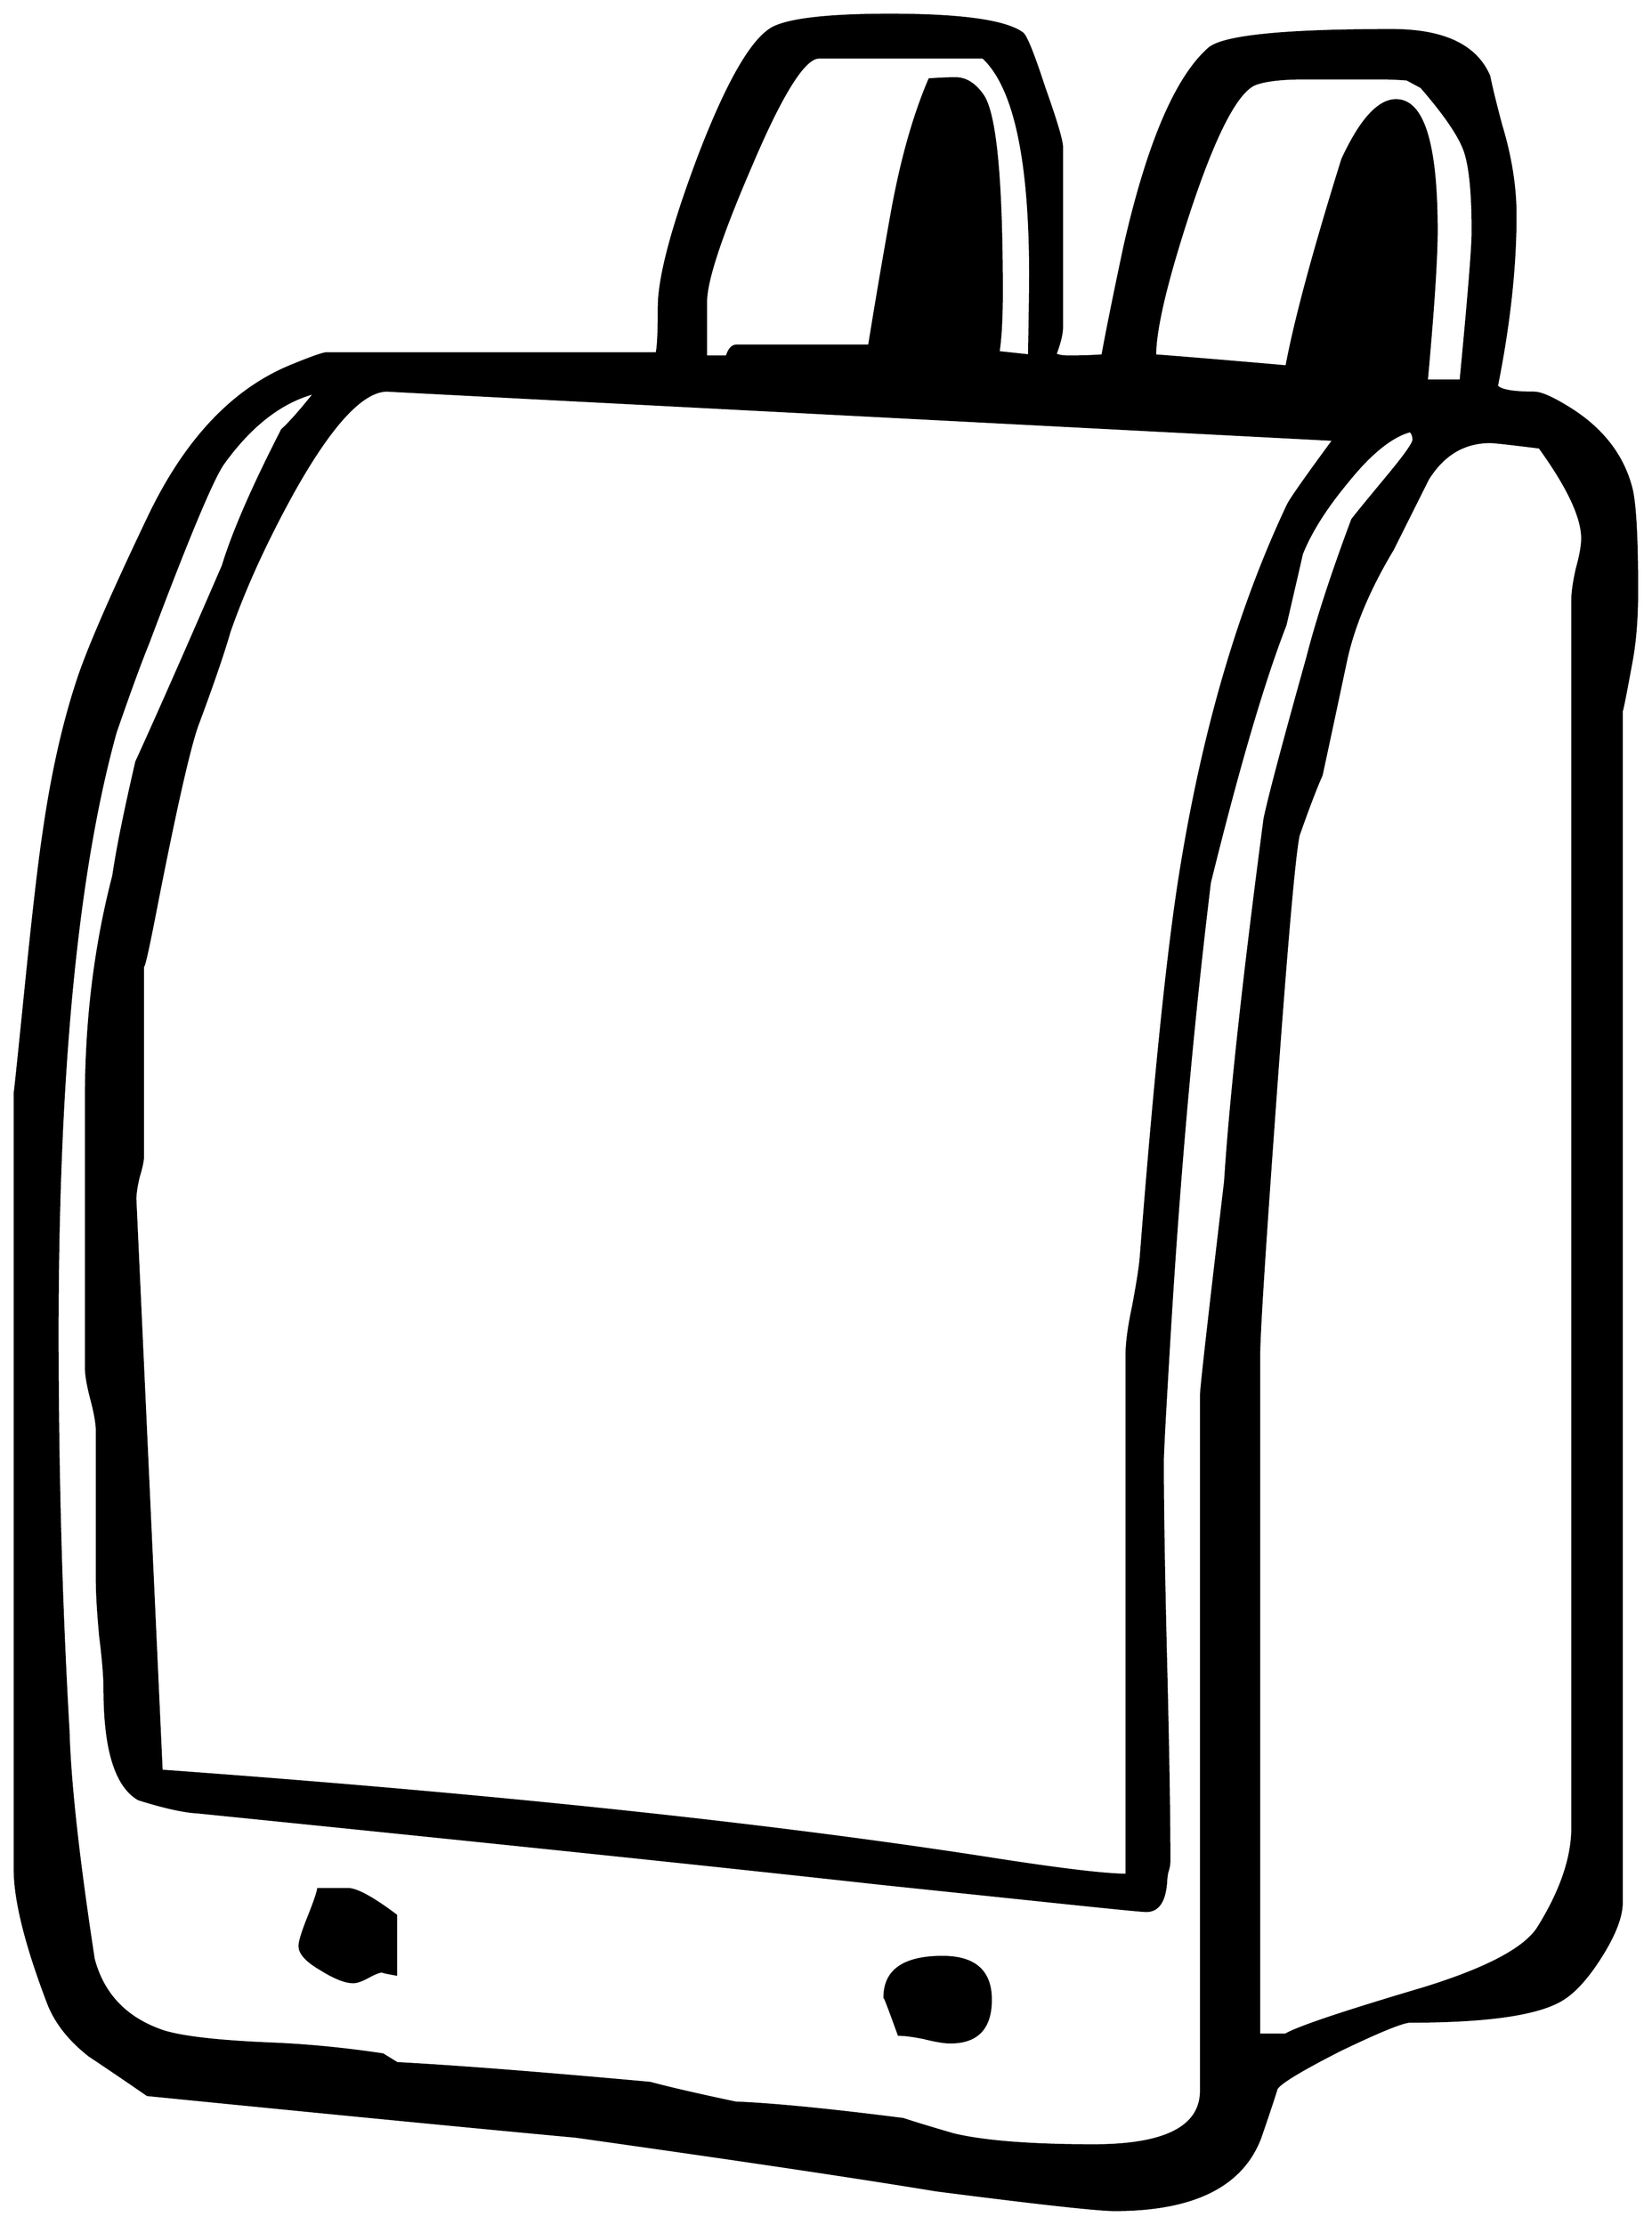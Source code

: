


\begin{tikzpicture}[y=0.80pt, x=0.80pt, yscale=-1.0, xscale=1.0, inner sep=0pt, outer sep=0pt]
\begin{scope}[shift={(100.0,1710.0)},nonzero rule]
  \path[draw=.,fill=.,line width=1.600pt] (1563.0,-1062.0) ..
    controls (1563.0,-1037.333) and (1561.333,-1016.0) ..
    (1558.0,-998.0) .. controls (1552.0,-965.333) and
    (1549.0,-950.333) .. (1549.0,-953.0) -- (1549.0,135.0) ..
    controls (1549.0,147.667) and (1543.0,163.667) .. (1531.0,183.0)
    .. controls (1519.0,202.333) and (1507.333,215.667) ..
    (1496.0,223.0) .. controls (1474.667,237.0) and (1428.0,244.0)
    .. (1356.0,244.0) .. controls (1349.333,244.0) and
    (1328.0,252.667) .. (1292.0,270.0) .. controls (1256.667,288.0)
    and (1237.333,299.667) .. (1234.0,305.0) .. controls
    (1230.667,315.667) and (1225.667,330.667) .. (1219.0,350.0) ..
    controls (1202.333,394.0) and (1158.0,416.0) .. (1086.0,416.0)
    .. controls (1070.667,416.0) and (1016.333,410.0) ..
    (923.0,398.0) .. controls (850.333,386.0) and (740.667,369.667) ..
    (594.0,349.0) .. controls (507.333,341.0) and (377.0,328.333) ..
    (203.0,311.0) .. controls (185.667,299.0) and (168.0,287.0) ..
    (150.0,275.0) .. controls (131.333,260.333) and (118.667,244.0) ..
    (112.0,226.0) .. controls (92.0,173.333) and (82.0,133.0) ..
    (82.0,105.0) -- (82.0,-604.0) .. controls (82.0,-602.0) and
    (85.333,-634.0) .. (92.0,-700.0) .. controls (98.667,-766.0) and
    (104.0,-812.333) .. (108.0,-839.0) .. controls (115.333,-891.0)
    and (125.333,-936.667) .. (138.0,-976.0) .. controls
    (146.667,-1004.0) and (168.667,-1055.0) .. (204.0,-1129.0) ..
    controls (237.333,-1199.0) and (280.333,-1245.0) ..
    (333.0,-1267.0) .. controls (352.333,-1275.0) and
    (363.667,-1279.0) .. (367.0,-1279.0) -- (668.0,-1279.0) ..
    controls (669.333,-1284.333) and (670.0,-1298.333) ..
    (670.0,-1321.0) .. controls (670.0,-1348.333) and
    (682.333,-1394.667) .. (707.0,-1460.0) .. controls
    (733.667,-1529.333) and (756.667,-1568.333) .. (776.0,-1577.0) ..
    controls (792.667,-1584.333) and (827.667,-1588.0) ..
    (881.0,-1588.0) .. controls (946.333,-1588.0) and
    (986.667,-1582.333) .. (1002.0,-1571.0) .. controls
    (1005.333,-1568.333) and (1012.0,-1551.667) .. (1022.0,-1521.0) ..
    controls (1032.667,-1491.0) and (1038.0,-1473.0) ..
    (1038.0,-1467.0) -- (1038.0,-1303.0) .. controls
    (1038.0,-1297.0) and (1036.0,-1288.667) .. (1032.0,-1278.0) ..
    controls (1034.667,-1276.667) and (1038.667,-1276.0) ..
    (1044.0,-1276.0) .. controls (1055.333,-1276.0) and
    (1065.667,-1276.333) .. (1075.0,-1277.0) .. controls
    (1079.0,-1299.0) and (1085.667,-1332.0) .. (1095.0,-1376.0) ..
    controls (1116.333,-1470.0) and (1142.0,-1530.333) ..
    (1172.0,-1557.0) .. controls (1184.667,-1568.333) and
    (1240.333,-1574.0) .. (1339.0,-1574.0) .. controls
    (1386.333,-1574.0) and (1416.0,-1560.0) .. (1428.0,-1532.0) ..
    controls (1430.0,-1522.0) and (1433.667,-1507.0) ..
    (1439.0,-1487.0) .. controls (1447.667,-1458.333) and
    (1452.0,-1431.0) .. (1452.0,-1405.0) .. controls
    (1452.0,-1357.667) and (1446.333,-1305.667) .. (1435.0,-1249.0) ..
    controls (1438.333,-1245.0) and (1449.667,-1243.0) ..
    (1469.0,-1243.0) .. controls (1475.667,-1243.0) and
    (1487.333,-1237.667) .. (1504.0,-1227.0) .. controls
    (1532.667,-1208.333) and (1550.667,-1184.333) .. (1558.0,-1155.0) ..
    controls (1561.333,-1141.0) and (1563.0,-1110.0) ..
    (1563.0,-1062.0) -- cycle(1413.0,-1390.0) .. controls
    (1413.0,-1424.667) and (1410.667,-1449.0) .. (1406.0,-1463.0) ..
    controls (1401.333,-1477.0) and (1388.0,-1496.667) ..
    (1366.0,-1522.0) -- (1353.0,-1529.0) .. controls
    (1344.333,-1529.667) and (1336.0,-1530.0) .. (1328.0,-1530.0) --
    (1260.0,-1530.0) .. controls (1239.333,-1530.0) and
    (1224.333,-1528.333) .. (1215.0,-1525.0) .. controls
    (1198.333,-1519.0) and (1178.333,-1481.0) .. (1155.0,-1411.0) ..
    controls (1133.667,-1346.333) and (1123.0,-1301.667) ..
    (1123.0,-1277.0) .. controls (1149.667,-1275.0) and
    (1189.667,-1271.667) .. (1243.0,-1267.0) .. controls
    (1251.0,-1309.667) and (1268.0,-1372.667) .. (1294.0,-1456.0) ..
    controls (1310.667,-1492.0) and (1327.0,-1510.0) ..
    (1343.0,-1510.0) .. controls (1367.667,-1510.0) and
    (1380.0,-1470.333) .. (1380.0,-1391.0) .. controls
    (1380.0,-1365.667) and (1377.0,-1320.0) .. (1371.0,-1254.0) --
    (1402.0,-1254.0) .. controls (1409.333,-1330.667) and
    (1413.0,-1376.0) .. (1413.0,-1390.0) --
    cycle(1009.0,-1351.0) .. controls (1009.0,-1456.333) and
    (994.667,-1522.333) .. (966.0,-1549.0) -- (816.0,-1549.0) ..
    controls (802.667,-1549.0) and (782.0,-1516.0) ..
    (754.0,-1450.0) .. controls (726.667,-1386.667) and
    (713.0,-1345.333) .. (713.0,-1326.0) -- (713.0,-1276.0) --
    (732.0,-1276.0) .. controls (734.0,-1282.667) and
    (737.0,-1286.0) .. (741.0,-1286.0) -- (862.0,-1286.0) ..
    controls (868.667,-1327.333) and (875.667,-1368.333) ..
    (883.0,-1409.0) .. controls (891.667,-1456.333) and
    (903.0,-1496.333) .. (917.0,-1529.0) .. controls
    (925.667,-1529.667) and (933.667,-1530.0) .. (941.0,-1530.0) ..
    controls (950.333,-1530.0) and (958.667,-1524.667) ..
    (966.0,-1514.0) .. controls (977.333,-1496.667) and
    (983.0,-1437.0) .. (983.0,-1335.0) .. controls
    (983.0,-1311.0) and (982.0,-1292.667) .. (980.0,-1280.0) --
    (1008.0,-1277.0) .. controls (1008.667,-1314.333) and
    (1009.0,-1339.0) .. (1009.0,-1351.0) --
    cycle(1513.0,-1110.0) .. controls (1513.0,-1129.333) and
    (1500.0,-1157.0) .. (1474.0,-1193.0) .. controls
    (1447.333,-1196.333) and (1432.333,-1198.0) .. (1429.0,-1198.0) ..
    controls (1405.0,-1198.0) and (1386.0,-1186.667) ..
    (1372.0,-1164.0) .. controls (1361.333,-1142.667) and
    (1350.667,-1121.333) .. (1340.0,-1100.0) .. controls
    (1318.0,-1063.333) and (1303.667,-1029.0) .. (1297.0,-997.0) ..
    controls (1289.667,-962.333) and (1282.333,-928.0) ..
    (1275.0,-894.0) .. controls (1269.667,-882.0) and
    (1262.667,-863.667) .. (1254.0,-839.0) .. controls
    (1250.0,-820.333) and (1242.333,-731.667) .. (1231.0,-573.0) ..
    controls (1222.333,-452.333) and (1218.0,-383.0) ..
    (1218.0,-365.0) -- (1218.0,256.0) -- (1242.0,256.0) ..
    controls (1253.333,249.333) and (1295.0,235.333) .. (1367.0,214.0)
    .. controls (1425.667,196.0) and (1461.0,177.333) ..
    (1473.0,158.0) .. controls (1493.667,124.667) and (1504.0,94.333)
    .. (1504.0,67.0) -- (1504.0,-1054.0) .. controls
    (1504.0,-1060.667) and (1505.333,-1070.0) .. (1508.0,-1082.0) ..
    controls (1511.333,-1094.0) and (1513.0,-1103.333) ..
    (1513.0,-1110.0) -- cycle(1286.0,-1200.0) -- (440.0,-1244.0)
    .. controls (427.333,-1244.667) and (421.333,-1245.0) ..
    (422.0,-1245.0) .. controls (399.333,-1245.0) and
    (370.667,-1214.0) .. (336.0,-1152.0) .. controls
    (311.333,-1107.333) and (292.0,-1065.0) .. (278.0,-1025.0) ..
    controls (272.667,-1006.333) and (263.333,-979.0) ..
    (250.0,-943.0) .. controls (242.667,-925.0) and (229.667,-868.333)
    .. (211.0,-773.0) .. controls (203.0,-731.667) and
    (199.0,-714.333) .. (199.0,-721.0) -- (199.0,-546.0) ..
    controls (199.0,-542.0) and (197.667,-535.667) .. (195.0,-527.0)
    .. controls (193.0,-518.333) and (192.0,-511.667) ..
    (192.0,-507.0) -- (216.0,15.0) .. controls (518.667,37.0) and
    (770.667,63.667) .. (972.0,95.0) .. controls (1036.0,105.0) and
    (1077.667,110.0) .. (1097.0,110.0) -- (1097.0,-364.0) ..
    controls (1097.0,-375.333) and (1099.0,-390.333) ..
    (1103.0,-409.0) .. controls (1107.0,-430.333) and
    (1109.333,-445.333) .. (1110.0,-454.0) .. controls
    (1122.667,-616.667) and (1134.667,-733.333) .. (1146.0,-804.0) ..
    controls (1166.667,-933.333) and (1199.333,-1045.333) ..
    (1244.0,-1140.0) .. controls (1246.0,-1144.667) and
    (1260.0,-1164.667) .. (1286.0,-1200.0) --
    cycle(1359.0,-1200.0) .. controls (1359.0,-1203.333) and
    (1358.0,-1206.0) .. (1356.0,-1208.0) .. controls
    (1338.667,-1203.333) and (1319.333,-1187.667) .. (1298.0,-1161.0) ..
    controls (1278.667,-1137.667) and (1265.0,-1116.0) ..
    (1257.0,-1096.0) .. controls (1253.667,-1081.333) and
    (1248.667,-1059.667) .. (1242.0,-1031.0) .. controls
    (1222.0,-979.667) and (1199.0,-901.333) .. (1173.0,-796.0) ..
    controls (1157.0,-664.667) and (1144.667,-525.667) ..
    (1136.0,-379.0) .. controls (1132.0,-312.333) and
    (1130.0,-275.0) .. (1130.0,-267.0) .. controls
    (1130.0,-226.333) and (1131.0,-165.333) .. (1133.0,-84.0) ..
    controls (1135.0,-3.333) and (1136.0,57.333) .. (1136.0,98.0) ..
    controls (1136.0,100.667) and (1135.333,104.0) .. (1134.0,108.0)
    .. controls (1133.333,112.0) and (1133.0,115.0) ..
    (1133.0,117.0) .. controls (1131.667,134.333) and (1125.667,143.0)
    .. (1115.0,143.0) .. controls (1111.667,143.0) and
    (1087.667,140.667) .. (1043.0,136.0) -- (871.0,118.0) ..
    controls (733.0,102.667) and (525.667,81.0) .. (249.0,53.0) ..
    controls (236.333,52.333) and (218.333,48.333) .. (195.0,41.0) ..
    controls (174.333,29.0) and (164.0,-4.333) .. (164.0,-59.0) ..
    controls (164.0,-70.333) and (162.667,-86.667) .. (160.0,-108.0)
    .. controls (158.0,-130.0) and (157.0,-146.667) ..
    (157.0,-158.0) -- (157.0,-295.0) .. controls (157.0,-301.667)
    and (155.333,-311.333) .. (152.0,-324.0) .. controls
    (148.667,-336.667) and (147.0,-346.333) .. (147.0,-353.0) --
    (147.0,-598.0) .. controls (147.0,-670.0) and (155.333,-738.0)
    .. (172.0,-802.0) .. controls (175.333,-825.333) and
    (182.333,-860.0) .. (193.0,-906.0) .. controls (211.0,-945.333)
    and (237.333,-1005.0) .. (272.0,-1085.0) .. controls
    (281.333,-1115.667) and (299.333,-1157.0) .. (326.0,-1209.0) ..
    controls (333.333,-1215.667) and (343.333,-1227.0) ..
    (356.0,-1243.0) .. controls (325.333,-1235.0) and
    (297.333,-1213.333) .. (272.0,-1178.0) .. controls
    (262.0,-1163.333) and (239.333,-1109.0) .. (204.0,-1015.0) ..
    controls (196.667,-997.0) and (186.667,-969.667) .. (174.0,-933.0)
    .. controls (138.667,-805.667) and (121.0,-623.0) ..
    (121.0,-385.0) .. controls (121.0,-257.667) and (124.333,-136.333)
    .. (131.0,-21.0) .. controls (132.333,26.333) and (140.0,95.667)
    .. (154.0,187.0) .. controls (162.667,219.667) and (184.0,241.667)
    .. (218.0,253.0) .. controls (235.333,258.333) and (267.333,262.0)
    .. (314.0,264.0) .. controls (348.0,265.333) and (382.667,268.667)
    .. (418.0,274.0) -- (431.0,282.0) .. controls (482.333,284.667)
    and (559.333,290.667) .. (662.0,300.0) .. controls (679.333,304.667)
    and (705.333,310.667) .. (740.0,318.0) .. controls (774.0,319.333)
    and (825.0,324.333) .. (893.0,333.0) .. controls (903.0,336.333)
    and (918.333,341.0) .. (939.0,347.0) .. controls (967.0,353.667)
    and (1009.667,357.0) .. (1067.0,357.0) .. controls
    (1132.333,357.0) and (1165.0,340.333) .. (1165.0,307.0) --
    (1165.0,-328.0) .. controls (1165.0,-334.0) and
    (1172.333,-399.0) .. (1187.0,-523.0) .. controls
    (1191.667,-597.0) and (1203.667,-707.333) .. (1223.0,-854.0) ..
    controls (1227.0,-873.333) and (1240.0,-922.333) ..
    (1262.0,-1001.0) .. controls (1270.667,-1035.0) and
    (1284.333,-1077.0) .. (1303.0,-1127.0) .. controls
    (1304.333,-1129.0) and (1314.667,-1141.667) .. (1334.0,-1165.0) ..
    controls (1350.667,-1185.0) and (1359.0,-1196.667) ..
    (1359.0,-1200.0) -- cycle(973.0,224.0) .. controls
    (973.0,250.0) and (960.667,263.0) .. (936.0,263.0) .. controls
    (930.667,263.0) and (922.667,261.667) .. (912.0,259.0) .. controls
    (902.0,257.0) and (894.333,256.0) .. (889.0,256.0) .. controls
    (880.333,232.0) and (876.0,220.667) .. (876.0,222.0) .. controls
    (876.0,197.333) and (893.667,185.0) .. (929.0,185.0) .. controls
    (958.333,185.0) and (973.0,198.0) .. (973.0,224.0) --
    cycle(430.0,201.0) .. controls (418.667,199.0) and
    (415.0,198.0) .. (419.0,198.0) .. controls (415.667,198.0) and
    (411.0,199.667) .. (405.0,203.0) .. controls (399.0,206.333) and
    (394.333,208.0) .. (391.0,208.0) .. controls (383.667,208.0) and
    (373.667,204.0) .. (361.0,196.0) .. controls (348.333,188.667) and
    (342.0,181.667) .. (342.0,175.0) .. controls (342.0,171.0) and
    (344.667,162.333) .. (350.0,149.0) .. controls (355.333,135.667) and
    (358.333,127.0) .. (359.0,123.0) -- (386.0,123.0) .. controls
    (394.0,123.0) and (408.667,131.0) .. (430.0,147.0) --
    (430.0,201.0) -- cycle;
\end{scope}

\end{tikzpicture}

